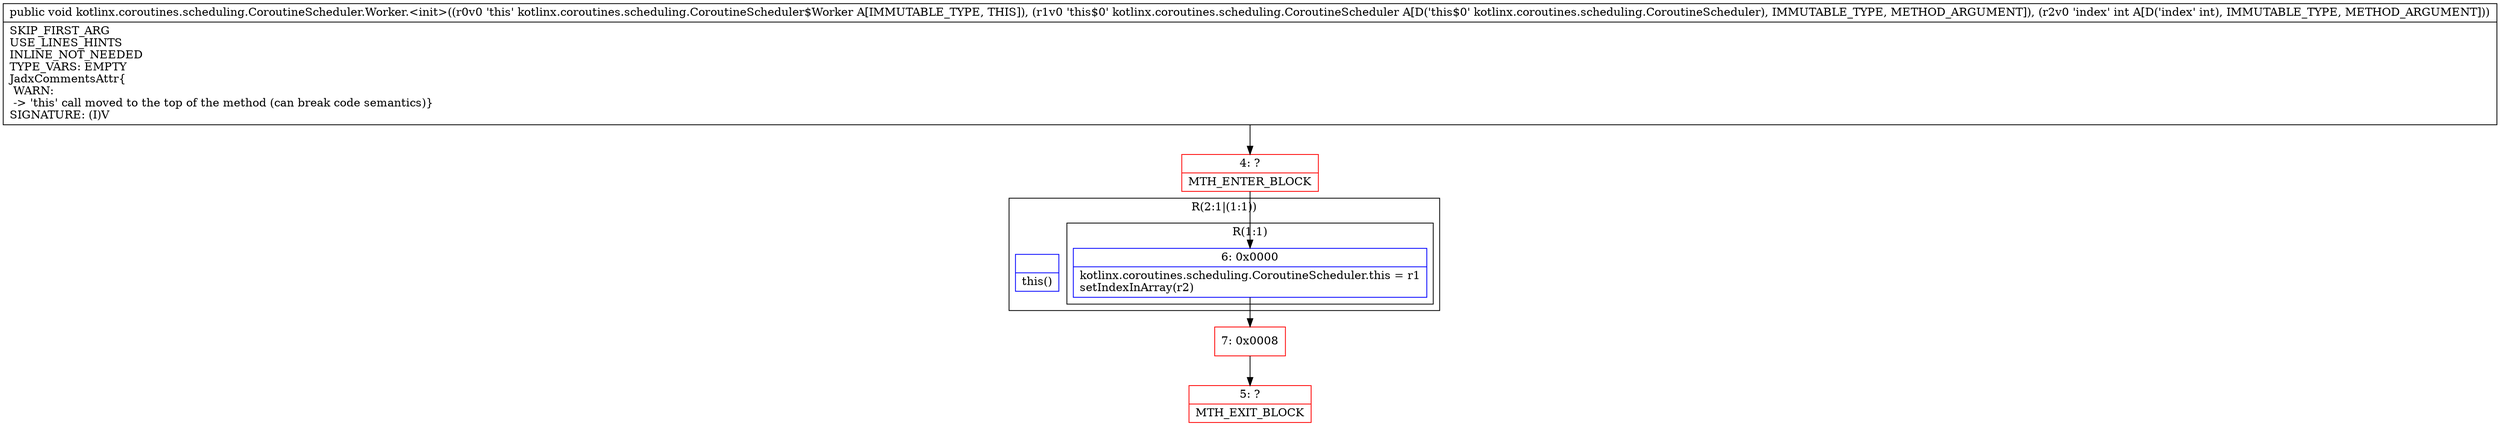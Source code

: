 digraph "CFG forkotlinx.coroutines.scheduling.CoroutineScheduler.Worker.\<init\>(Lkotlinx\/coroutines\/scheduling\/CoroutineScheduler;I)V" {
subgraph cluster_Region_438664863 {
label = "R(2:1|(1:1))";
node [shape=record,color=blue];
Node_InsnContainer_148350915 [shape=record,label="{|this()\l}"];
subgraph cluster_Region_1957486722 {
label = "R(1:1)";
node [shape=record,color=blue];
Node_6 [shape=record,label="{6\:\ 0x0000|kotlinx.coroutines.scheduling.CoroutineScheduler.this = r1\lsetIndexInArray(r2)\l}"];
}
}
Node_4 [shape=record,color=red,label="{4\:\ ?|MTH_ENTER_BLOCK\l}"];
Node_7 [shape=record,color=red,label="{7\:\ 0x0008}"];
Node_5 [shape=record,color=red,label="{5\:\ ?|MTH_EXIT_BLOCK\l}"];
MethodNode[shape=record,label="{public void kotlinx.coroutines.scheduling.CoroutineScheduler.Worker.\<init\>((r0v0 'this' kotlinx.coroutines.scheduling.CoroutineScheduler$Worker A[IMMUTABLE_TYPE, THIS]), (r1v0 'this$0' kotlinx.coroutines.scheduling.CoroutineScheduler A[D('this$0' kotlinx.coroutines.scheduling.CoroutineScheduler), IMMUTABLE_TYPE, METHOD_ARGUMENT]), (r2v0 'index' int A[D('index' int), IMMUTABLE_TYPE, METHOD_ARGUMENT]))  | SKIP_FIRST_ARG\lUSE_LINES_HINTS\lINLINE_NOT_NEEDED\lTYPE_VARS: EMPTY\lJadxCommentsAttr\{\l WARN: \l \-\> 'this' call moved to the top of the method (can break code semantics)\}\lSIGNATURE: (I)V\l}"];
MethodNode -> Node_4;Node_6 -> Node_7;
Node_4 -> Node_6;
Node_7 -> Node_5;
}

